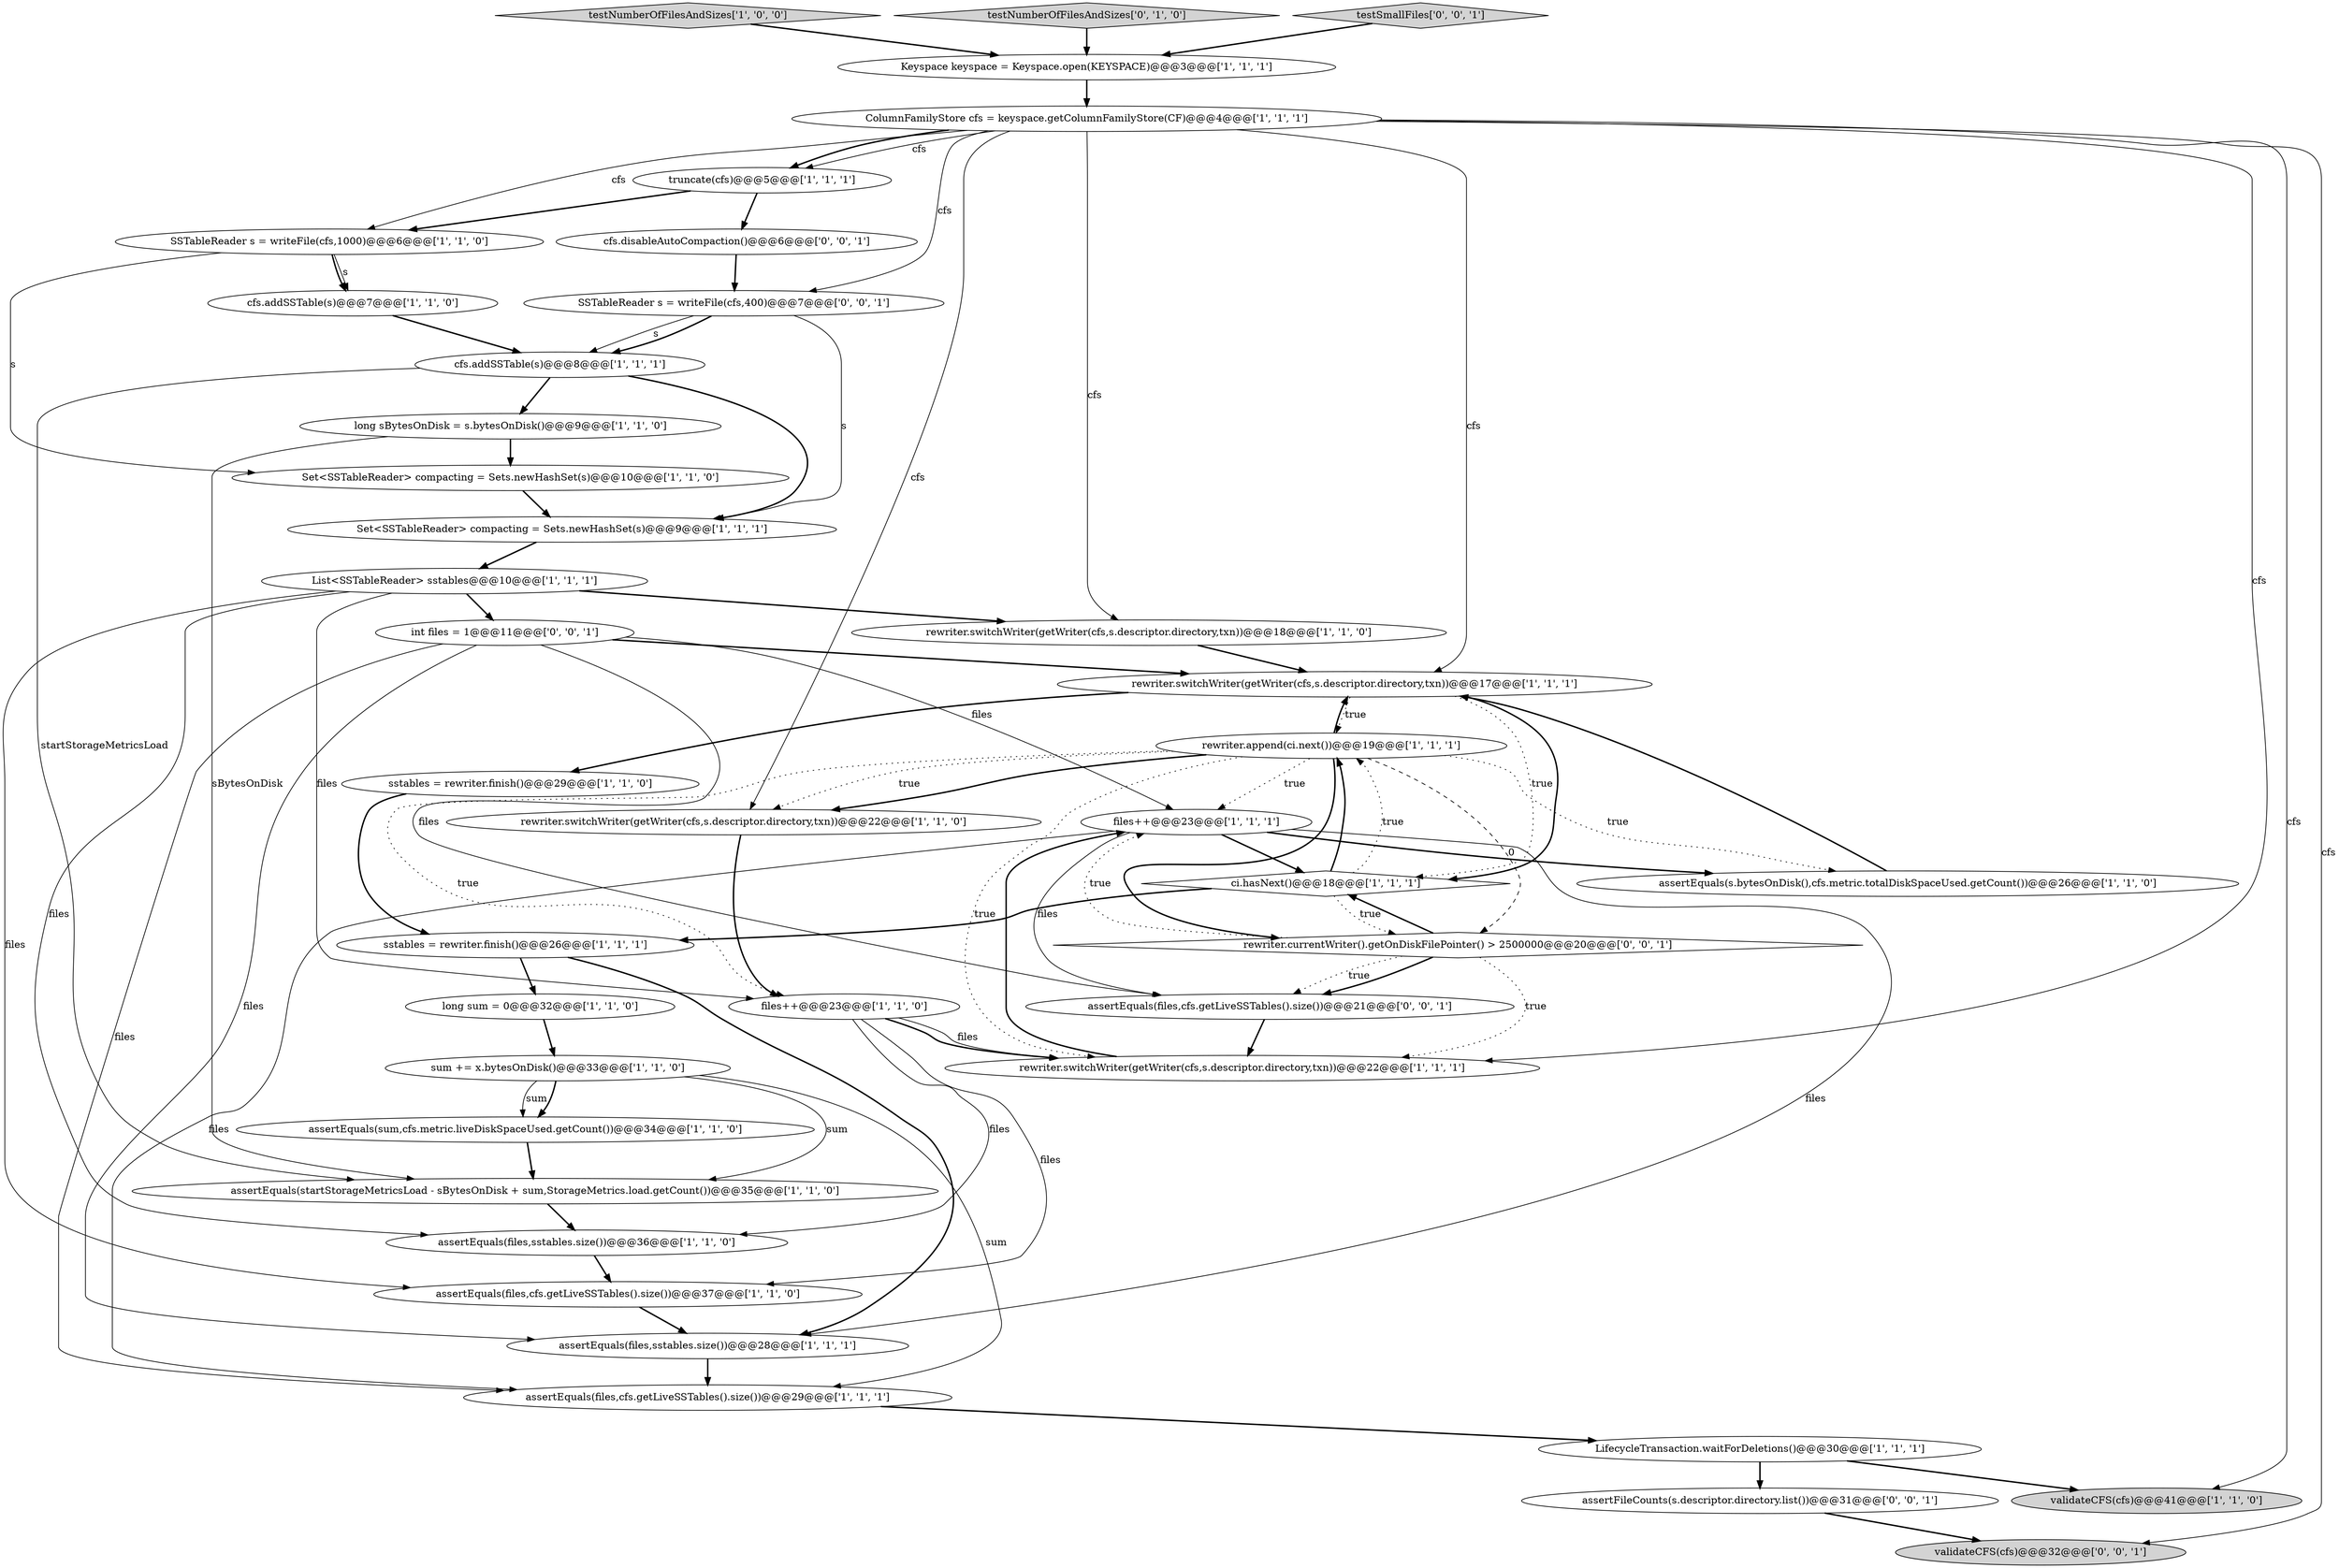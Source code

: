 digraph {
20 [style = filled, label = "Keyspace keyspace = Keyspace.open(KEYSPACE)@@@3@@@['1', '1', '1']", fillcolor = white, shape = ellipse image = "AAA0AAABBB1BBB"];
30 [style = filled, label = "assertEquals(sum,cfs.metric.liveDiskSpaceUsed.getCount())@@@34@@@['1', '1', '0']", fillcolor = white, shape = ellipse image = "AAA0AAABBB1BBB"];
28 [style = filled, label = "SSTableReader s = writeFile(cfs,1000)@@@6@@@['1', '1', '0']", fillcolor = white, shape = ellipse image = "AAA0AAABBB1BBB"];
0 [style = filled, label = "Set<SSTableReader> compacting = Sets.newHashSet(s)@@@10@@@['1', '1', '0']", fillcolor = white, shape = ellipse image = "AAA0AAABBB1BBB"];
40 [style = filled, label = "validateCFS(cfs)@@@32@@@['0', '0', '1']", fillcolor = lightgray, shape = ellipse image = "AAA0AAABBB3BBB"];
15 [style = filled, label = "rewriter.append(ci.next())@@@19@@@['1', '1', '1']", fillcolor = white, shape = ellipse image = "AAA0AAABBB1BBB"];
13 [style = filled, label = "List<SSTableReader> sstables@@@10@@@['1', '1', '1']", fillcolor = white, shape = ellipse image = "AAA0AAABBB1BBB"];
18 [style = filled, label = "testNumberOfFilesAndSizes['1', '0', '0']", fillcolor = lightgray, shape = diamond image = "AAA0AAABBB1BBB"];
23 [style = filled, label = "assertEquals(files,cfs.getLiveSSTables().size())@@@29@@@['1', '1', '1']", fillcolor = white, shape = ellipse image = "AAA0AAABBB1BBB"];
36 [style = filled, label = "assertFileCounts(s.descriptor.directory.list())@@@31@@@['0', '0', '1']", fillcolor = white, shape = ellipse image = "AAA0AAABBB3BBB"];
27 [style = filled, label = "files++@@@23@@@['1', '1', '1']", fillcolor = white, shape = ellipse image = "AAA0AAABBB1BBB"];
5 [style = filled, label = "assertEquals(files,sstables.size())@@@28@@@['1', '1', '1']", fillcolor = white, shape = ellipse image = "AAA0AAABBB1BBB"];
8 [style = filled, label = "truncate(cfs)@@@5@@@['1', '1', '1']", fillcolor = white, shape = ellipse image = "AAA0AAABBB1BBB"];
12 [style = filled, label = "long sum = 0@@@32@@@['1', '1', '0']", fillcolor = white, shape = ellipse image = "AAA0AAABBB1BBB"];
16 [style = filled, label = "sum += x.bytesOnDisk()@@@33@@@['1', '1', '0']", fillcolor = white, shape = ellipse image = "AAA0AAABBB1BBB"];
34 [style = filled, label = "rewriter.currentWriter().getOnDiskFilePointer() > 2500000@@@20@@@['0', '0', '1']", fillcolor = white, shape = diamond image = "AAA0AAABBB3BBB"];
39 [style = filled, label = "assertEquals(files,cfs.getLiveSSTables().size())@@@21@@@['0', '0', '1']", fillcolor = white, shape = ellipse image = "AAA0AAABBB3BBB"];
3 [style = filled, label = "assertEquals(files,cfs.getLiveSSTables().size())@@@37@@@['1', '1', '0']", fillcolor = white, shape = ellipse image = "AAA0AAABBB1BBB"];
4 [style = filled, label = "rewriter.switchWriter(getWriter(cfs,s.descriptor.directory,txn))@@@18@@@['1', '1', '0']", fillcolor = white, shape = ellipse image = "AAA0AAABBB1BBB"];
1 [style = filled, label = "cfs.addSSTable(s)@@@8@@@['1', '1', '1']", fillcolor = white, shape = ellipse image = "AAA0AAABBB1BBB"];
6 [style = filled, label = "rewriter.switchWriter(getWriter(cfs,s.descriptor.directory,txn))@@@22@@@['1', '1', '1']", fillcolor = white, shape = ellipse image = "AAA0AAABBB1BBB"];
21 [style = filled, label = "rewriter.switchWriter(getWriter(cfs,s.descriptor.directory,txn))@@@17@@@['1', '1', '1']", fillcolor = white, shape = ellipse image = "AAA0AAABBB1BBB"];
22 [style = filled, label = "assertEquals(files,sstables.size())@@@36@@@['1', '1', '0']", fillcolor = white, shape = ellipse image = "AAA0AAABBB1BBB"];
35 [style = filled, label = "cfs.disableAutoCompaction()@@@6@@@['0', '0', '1']", fillcolor = white, shape = ellipse image = "AAA0AAABBB3BBB"];
11 [style = filled, label = "ColumnFamilyStore cfs = keyspace.getColumnFamilyStore(CF)@@@4@@@['1', '1', '1']", fillcolor = white, shape = ellipse image = "AAA0AAABBB1BBB"];
32 [style = filled, label = "testNumberOfFilesAndSizes['0', '1', '0']", fillcolor = lightgray, shape = diamond image = "AAA0AAABBB2BBB"];
9 [style = filled, label = "sstables = rewriter.finish()@@@29@@@['1', '1', '0']", fillcolor = white, shape = ellipse image = "AAA0AAABBB1BBB"];
14 [style = filled, label = "cfs.addSSTable(s)@@@7@@@['1', '1', '0']", fillcolor = white, shape = ellipse image = "AAA0AAABBB1BBB"];
26 [style = filled, label = "LifecycleTransaction.waitForDeletions()@@@30@@@['1', '1', '1']", fillcolor = white, shape = ellipse image = "AAA0AAABBB1BBB"];
24 [style = filled, label = "validateCFS(cfs)@@@41@@@['1', '1', '0']", fillcolor = lightgray, shape = ellipse image = "AAA0AAABBB1BBB"];
29 [style = filled, label = "assertEquals(s.bytesOnDisk(),cfs.metric.totalDiskSpaceUsed.getCount())@@@26@@@['1', '1', '0']", fillcolor = white, shape = ellipse image = "AAA0AAABBB1BBB"];
31 [style = filled, label = "rewriter.switchWriter(getWriter(cfs,s.descriptor.directory,txn))@@@22@@@['1', '1', '0']", fillcolor = white, shape = ellipse image = "AAA0AAABBB1BBB"];
37 [style = filled, label = "int files = 1@@@11@@@['0', '0', '1']", fillcolor = white, shape = ellipse image = "AAA0AAABBB3BBB"];
19 [style = filled, label = "Set<SSTableReader> compacting = Sets.newHashSet(s)@@@9@@@['1', '1', '1']", fillcolor = white, shape = ellipse image = "AAA0AAABBB1BBB"];
38 [style = filled, label = "SSTableReader s = writeFile(cfs,400)@@@7@@@['0', '0', '1']", fillcolor = white, shape = ellipse image = "AAA0AAABBB3BBB"];
25 [style = filled, label = "assertEquals(startStorageMetricsLoad - sBytesOnDisk + sum,StorageMetrics.load.getCount())@@@35@@@['1', '1', '0']", fillcolor = white, shape = ellipse image = "AAA0AAABBB1BBB"];
10 [style = filled, label = "files++@@@23@@@['1', '1', '0']", fillcolor = white, shape = ellipse image = "AAA0AAABBB1BBB"];
7 [style = filled, label = "long sBytesOnDisk = s.bytesOnDisk()@@@9@@@['1', '1', '0']", fillcolor = white, shape = ellipse image = "AAA0AAABBB1BBB"];
33 [style = filled, label = "testSmallFiles['0', '0', '1']", fillcolor = lightgray, shape = diamond image = "AAA0AAABBB3BBB"];
17 [style = filled, label = "ci.hasNext()@@@18@@@['1', '1', '1']", fillcolor = white, shape = diamond image = "AAA0AAABBB1BBB"];
2 [style = filled, label = "sstables = rewriter.finish()@@@26@@@['1', '1', '1']", fillcolor = white, shape = ellipse image = "AAA0AAABBB1BBB"];
25->22 [style = bold, label=""];
21->15 [style = dotted, label="true"];
15->21 [style = bold, label=""];
15->31 [style = dotted, label="true"];
11->6 [style = solid, label="cfs"];
11->31 [style = solid, label="cfs"];
39->6 [style = bold, label=""];
10->3 [style = solid, label="files"];
37->39 [style = solid, label="files"];
28->14 [style = bold, label=""];
38->1 [style = solid, label="s"];
10->22 [style = solid, label="files"];
3->5 [style = bold, label=""];
17->15 [style = dotted, label="true"];
34->27 [style = dotted, label="true"];
37->27 [style = solid, label="files"];
15->29 [style = dotted, label="true"];
34->17 [style = bold, label=""];
16->30 [style = solid, label="sum"];
27->17 [style = bold, label=""];
17->34 [style = dotted, label="true"];
35->38 [style = bold, label=""];
32->20 [style = bold, label=""];
8->28 [style = bold, label=""];
15->34 [style = dashed, label="0"];
15->34 [style = bold, label=""];
5->23 [style = bold, label=""];
11->38 [style = solid, label="cfs"];
9->2 [style = bold, label=""];
0->19 [style = bold, label=""];
27->23 [style = solid, label="files"];
37->21 [style = bold, label=""];
4->21 [style = bold, label=""];
15->10 [style = dotted, label="true"];
7->0 [style = bold, label=""];
21->17 [style = dotted, label="true"];
11->28 [style = solid, label="cfs"];
16->25 [style = solid, label="sum"];
26->24 [style = bold, label=""];
15->27 [style = dotted, label="true"];
13->37 [style = bold, label=""];
18->20 [style = bold, label=""];
21->9 [style = bold, label=""];
19->13 [style = bold, label=""];
17->2 [style = bold, label=""];
15->31 [style = bold, label=""];
11->21 [style = solid, label="cfs"];
17->15 [style = bold, label=""];
11->8 [style = bold, label=""];
1->25 [style = solid, label="startStorageMetricsLoad"];
27->29 [style = bold, label=""];
1->19 [style = bold, label=""];
37->5 [style = solid, label="files"];
11->4 [style = solid, label="cfs"];
36->40 [style = bold, label=""];
27->39 [style = solid, label="files"];
1->7 [style = bold, label=""];
10->6 [style = bold, label=""];
8->35 [style = bold, label=""];
29->21 [style = bold, label=""];
13->3 [style = solid, label="files"];
38->1 [style = bold, label=""];
34->39 [style = dotted, label="true"];
11->24 [style = solid, label="cfs"];
6->27 [style = bold, label=""];
28->14 [style = solid, label="s"];
31->10 [style = bold, label=""];
16->30 [style = bold, label=""];
34->39 [style = bold, label=""];
13->10 [style = solid, label="files"];
28->0 [style = solid, label="s"];
16->23 [style = solid, label="sum"];
38->19 [style = solid, label="s"];
27->5 [style = solid, label="files"];
2->5 [style = bold, label=""];
20->11 [style = bold, label=""];
11->8 [style = solid, label="cfs"];
33->20 [style = bold, label=""];
13->22 [style = solid, label="files"];
26->36 [style = bold, label=""];
23->26 [style = bold, label=""];
30->25 [style = bold, label=""];
11->40 [style = solid, label="cfs"];
12->16 [style = bold, label=""];
14->1 [style = bold, label=""];
2->12 [style = bold, label=""];
37->23 [style = solid, label="files"];
22->3 [style = bold, label=""];
15->6 [style = dotted, label="true"];
34->6 [style = dotted, label="true"];
7->25 [style = solid, label="sBytesOnDisk"];
21->17 [style = bold, label=""];
10->6 [style = solid, label="files"];
13->4 [style = bold, label=""];
}
